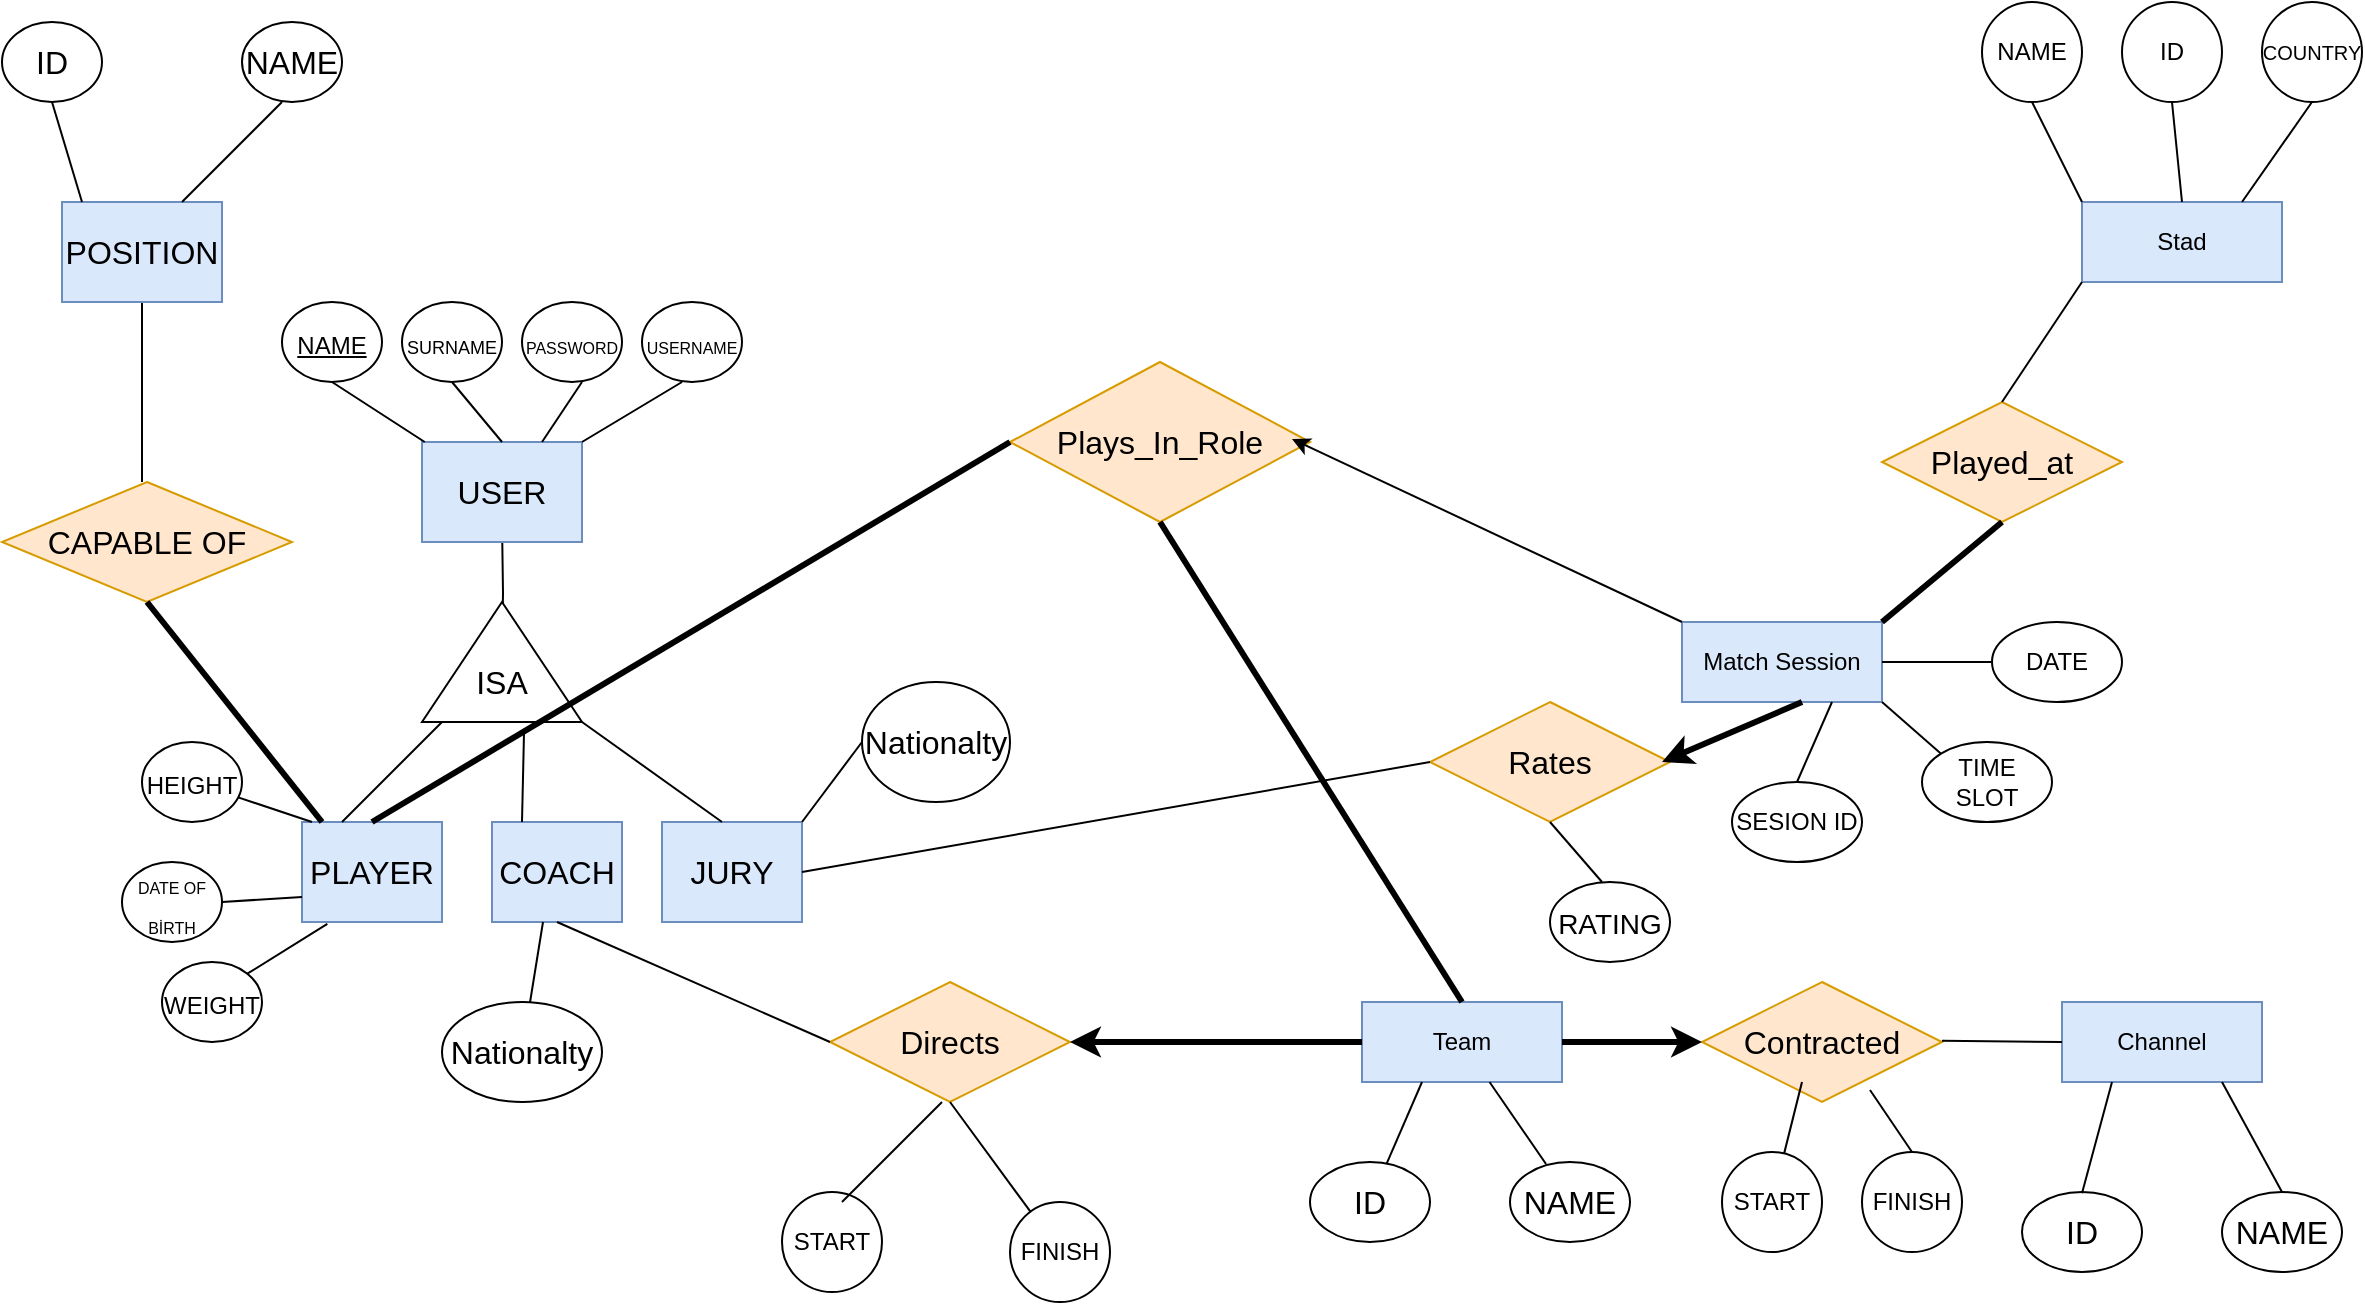 <mxfile version="24.0.1" type="device">
  <diagram name="Sayfa -1" id="aFBcYi7ffaIjRGCEZJne">
    <mxGraphModel dx="1635" dy="1604" grid="1" gridSize="10" guides="1" tooltips="1" connect="1" arrows="1" fold="1" page="1" pageScale="1" pageWidth="827" pageHeight="1169" math="0" shadow="0">
      <root>
        <mxCell id="0" />
        <mxCell id="1" parent="0" />
        <mxCell id="dniS0FwloYxt1OgGTCyH-2" value="&lt;span style=&quot;font-size: 12px;&quot;&gt;&lt;u&gt;NAME&lt;/u&gt;&lt;/span&gt;" style="ellipse;whiteSpace=wrap;html=1;fontSize=16;direction=east;" parent="1" vertex="1">
          <mxGeometry x="-260" y="100" width="50" height="40" as="geometry" />
        </mxCell>
        <mxCell id="dniS0FwloYxt1OgGTCyH-25" value="" style="edgeStyle=orthogonalEdgeStyle;rounded=0;orthogonalLoop=1;jettySize=auto;html=1;fontSize=16;" parent="1" target="dniS0FwloYxt1OgGTCyH-16" edge="1">
          <mxGeometry relative="1" as="geometry">
            <mxPoint x="-150" y="210" as="sourcePoint" />
          </mxGeometry>
        </mxCell>
        <mxCell id="dniS0FwloYxt1OgGTCyH-4" value="USER" style="rounded=0;whiteSpace=wrap;html=1;fontSize=16;direction=east;fillColor=#dae8fc;strokeColor=#6c8ebf;" parent="1" vertex="1">
          <mxGeometry x="-190" y="170" width="80" height="50" as="geometry" />
        </mxCell>
        <mxCell id="dniS0FwloYxt1OgGTCyH-5" value="&lt;font style=&quot;font-size: 9px;&quot;&gt;SURNAME&lt;/font&gt;" style="ellipse;whiteSpace=wrap;html=1;fontSize=16;direction=east;" parent="1" vertex="1">
          <mxGeometry x="-200" y="100" width="50" height="40" as="geometry" />
        </mxCell>
        <mxCell id="dniS0FwloYxt1OgGTCyH-6" value="&lt;font style=&quot;font-size: 8px;&quot;&gt;PASSWORD&lt;/font&gt;" style="ellipse;whiteSpace=wrap;html=1;fontSize=16;direction=east;" parent="1" vertex="1">
          <mxGeometry x="-140" y="100" width="50" height="40" as="geometry" />
        </mxCell>
        <mxCell id="dniS0FwloYxt1OgGTCyH-7" value="&lt;font style=&quot;font-size: 8px;&quot;&gt;USERNAME&lt;/font&gt;" style="ellipse;whiteSpace=wrap;html=1;fontSize=16;direction=east;" parent="1" vertex="1">
          <mxGeometry x="-80" y="100" width="50" height="40" as="geometry" />
        </mxCell>
        <mxCell id="dniS0FwloYxt1OgGTCyH-8" value="" style="verticalLabelPosition=bottom;verticalAlign=top;html=1;shape=mxgraph.basic.acute_triangle;dx=0.5;fontSize=16;direction=east;" parent="1" vertex="1">
          <mxGeometry x="-190" y="250" width="80" height="60" as="geometry" />
        </mxCell>
        <mxCell id="dniS0FwloYxt1OgGTCyH-9" value="PLAYER" style="rounded=0;whiteSpace=wrap;html=1;fontSize=16;direction=east;fillColor=#dae8fc;strokeColor=#6c8ebf;" parent="1" vertex="1">
          <mxGeometry x="-250" y="360" width="70" height="50" as="geometry" />
        </mxCell>
        <mxCell id="dniS0FwloYxt1OgGTCyH-10" value="COACH" style="rounded=0;whiteSpace=wrap;html=1;fontSize=16;direction=east;fillColor=#dae8fc;strokeColor=#6c8ebf;" parent="1" vertex="1">
          <mxGeometry x="-155" y="360" width="65" height="50" as="geometry" />
        </mxCell>
        <mxCell id="dniS0FwloYxt1OgGTCyH-11" value="JURY" style="rounded=0;whiteSpace=wrap;html=1;fontSize=16;direction=east;fillColor=#dae8fc;strokeColor=#6c8ebf;" parent="1" vertex="1">
          <mxGeometry x="-70" y="360" width="70" height="50" as="geometry" />
        </mxCell>
        <mxCell id="dniS0FwloYxt1OgGTCyH-12" value="&lt;font style=&quot;font-size: 8px;&quot;&gt;DATE OF BİRTH&lt;/font&gt;" style="ellipse;whiteSpace=wrap;html=1;fontSize=16;direction=east;" parent="1" vertex="1">
          <mxGeometry x="-340" y="380" width="50" height="40" as="geometry" />
        </mxCell>
        <mxCell id="dniS0FwloYxt1OgGTCyH-13" value="&lt;font style=&quot;font-size: 12px;&quot;&gt;HEIGHT&lt;/font&gt;" style="ellipse;whiteSpace=wrap;html=1;fontSize=16;direction=east;" parent="1" vertex="1">
          <mxGeometry x="-330" y="320" width="50" height="40" as="geometry" />
        </mxCell>
        <mxCell id="dniS0FwloYxt1OgGTCyH-14" value="&lt;font style=&quot;font-size: 12px;&quot;&gt;WEIGHT&lt;/font&gt;" style="ellipse;whiteSpace=wrap;html=1;fontSize=16;direction=east;" parent="1" vertex="1">
          <mxGeometry x="-320" y="430" width="50" height="40" as="geometry" />
        </mxCell>
        <mxCell id="dniS0FwloYxt1OgGTCyH-16" value="ISA" style="text;strokeColor=none;align=center;fillColor=none;html=1;verticalAlign=middle;whiteSpace=wrap;rounded=0;fontSize=16;direction=east;" parent="1" vertex="1">
          <mxGeometry x="-175" y="280" width="50" height="20" as="geometry" />
        </mxCell>
        <mxCell id="dniS0FwloYxt1OgGTCyH-27" value="" style="endArrow=none;html=1;rounded=0;exitX=1;exitY=0;exitDx=0;exitDy=0;fontSize=16;entryX=1;entryY=0;entryDx=0;entryDy=0;" parent="1" source="dniS0FwloYxt1OgGTCyH-4" edge="1">
          <mxGeometry width="50" height="50" relative="1" as="geometry">
            <mxPoint x="-110" y="190" as="sourcePoint" />
            <mxPoint x="-60" y="140" as="targetPoint" />
          </mxGeometry>
        </mxCell>
        <mxCell id="dniS0FwloYxt1OgGTCyH-28" value="" style="endArrow=none;html=1;rounded=0;exitX=0.75;exitY=0;exitDx=0;exitDy=0;fontSize=16;entryX=0.75;entryY=0;entryDx=0;entryDy=0;" parent="1" source="dniS0FwloYxt1OgGTCyH-4" edge="1">
          <mxGeometry width="50" height="50" relative="1" as="geometry">
            <mxPoint x="-160" y="170" as="sourcePoint" />
            <mxPoint x="-110" y="140" as="targetPoint" />
          </mxGeometry>
        </mxCell>
        <mxCell id="dniS0FwloYxt1OgGTCyH-29" value="" style="endArrow=none;html=1;rounded=0;exitX=0.5;exitY=0;exitDx=0;exitDy=0;entryX=0.5;entryY=1;entryDx=0;entryDy=0;fontSize=16;" parent="1" source="dniS0FwloYxt1OgGTCyH-4" target="dniS0FwloYxt1OgGTCyH-5" edge="1">
          <mxGeometry width="50" height="50" relative="1" as="geometry">
            <mxPoint x="-190" y="170" as="sourcePoint" />
            <mxPoint x="-140" y="140" as="targetPoint" />
          </mxGeometry>
        </mxCell>
        <mxCell id="dniS0FwloYxt1OgGTCyH-30" value="" style="endArrow=none;html=1;rounded=0;fontSize=16;entryX=0.5;entryY=1;entryDx=0;entryDy=0;" parent="1" source="dniS0FwloYxt1OgGTCyH-4" target="dniS0FwloYxt1OgGTCyH-2" edge="1">
          <mxGeometry width="50" height="50" relative="1" as="geometry">
            <mxPoint x="-270" y="190" as="sourcePoint" />
            <mxPoint x="-220" y="140" as="targetPoint" />
          </mxGeometry>
        </mxCell>
        <mxCell id="dniS0FwloYxt1OgGTCyH-31" value="Directs" style="shape=rhombus;perimeter=rhombusPerimeter;whiteSpace=wrap;html=1;align=center;fontSize=16;direction=east;fillColor=#ffe6cc;strokeColor=#d79b00;" parent="1" vertex="1">
          <mxGeometry x="14" y="440" width="120" height="60" as="geometry" />
        </mxCell>
        <mxCell id="dniS0FwloYxt1OgGTCyH-32" value="" style="endArrow=none;html=1;rounded=0;entryX=0;entryY=0.5;entryDx=0;entryDy=0;exitX=0.5;exitY=1;exitDx=0;exitDy=0;fontSize=16;" parent="1" source="dniS0FwloYxt1OgGTCyH-10" target="dniS0FwloYxt1OgGTCyH-31" edge="1">
          <mxGeometry relative="1" as="geometry">
            <mxPoint x="-115" y="410" as="sourcePoint" />
            <mxPoint x="45" y="410" as="targetPoint" />
          </mxGeometry>
        </mxCell>
        <mxCell id="dniS0FwloYxt1OgGTCyH-33" value="Nationalty" style="ellipse;whiteSpace=wrap;html=1;align=center;fontSize=16;direction=east;" parent="1" vertex="1">
          <mxGeometry x="30" y="290" width="74" height="60" as="geometry" />
        </mxCell>
        <mxCell id="dniS0FwloYxt1OgGTCyH-34" value="Nationalty" style="ellipse;whiteSpace=wrap;html=1;align=center;fontSize=16;direction=east;" parent="1" vertex="1">
          <mxGeometry x="-180" y="450" width="80" height="50" as="geometry" />
        </mxCell>
        <mxCell id="dniS0FwloYxt1OgGTCyH-35" value="" style="endArrow=none;html=1;rounded=0;fontSize=16;" parent="1" target="dniS0FwloYxt1OgGTCyH-13" edge="1">
          <mxGeometry width="50" height="50" relative="1" as="geometry">
            <mxPoint x="-245" y="360" as="sourcePoint" />
            <mxPoint x="-290" y="330" as="targetPoint" />
          </mxGeometry>
        </mxCell>
        <mxCell id="dniS0FwloYxt1OgGTCyH-36" value="" style="endArrow=none;html=1;rounded=0;exitX=0;exitY=0.75;exitDx=0;exitDy=0;fontSize=16;entryX=0;entryY=0.75;entryDx=0;entryDy=0;" parent="1" source="dniS0FwloYxt1OgGTCyH-9" edge="1">
          <mxGeometry width="50" height="50" relative="1" as="geometry">
            <mxPoint x="-250" y="410" as="sourcePoint" />
            <mxPoint x="-290" y="400" as="targetPoint" />
          </mxGeometry>
        </mxCell>
        <mxCell id="dniS0FwloYxt1OgGTCyH-37" value="" style="endArrow=none;html=1;rounded=0;exitX=0.181;exitY=1.019;exitDx=0;exitDy=0;entryX=1;entryY=0;entryDx=0;entryDy=0;fontSize=16;exitPerimeter=0;" parent="1" source="dniS0FwloYxt1OgGTCyH-9" target="dniS0FwloYxt1OgGTCyH-14" edge="1">
          <mxGeometry width="50" height="50" relative="1" as="geometry">
            <mxPoint x="-240" y="420" as="sourcePoint" />
            <mxPoint x="-280" y="410" as="targetPoint" />
          </mxGeometry>
        </mxCell>
        <mxCell id="dniS0FwloYxt1OgGTCyH-38" value="" style="endArrow=none;html=1;rounded=0;fontSize=16;" parent="1" target="dniS0FwloYxt1OgGTCyH-34" edge="1">
          <mxGeometry width="50" height="50" relative="1" as="geometry">
            <mxPoint x="-129.5" y="410" as="sourcePoint" />
            <mxPoint x="-170.5" y="435" as="targetPoint" />
          </mxGeometry>
        </mxCell>
        <mxCell id="dniS0FwloYxt1OgGTCyH-39" value="" style="endArrow=none;html=1;rounded=0;exitX=1;exitY=0;exitDx=0;exitDy=0;entryX=0;entryY=0.5;entryDx=0;entryDy=0;fontSize=16;" parent="1" source="dniS0FwloYxt1OgGTCyH-11" target="dniS0FwloYxt1OgGTCyH-33" edge="1">
          <mxGeometry width="50" height="50" relative="1" as="geometry">
            <mxPoint x="-119.5" y="420" as="sourcePoint" />
            <mxPoint x="-120" y="460" as="targetPoint" />
            <Array as="points" />
          </mxGeometry>
        </mxCell>
        <mxCell id="dniS0FwloYxt1OgGTCyH-40" value="Team" style="rounded=0;arcSize=10;whiteSpace=wrap;html=1;align=center;fillColor=#dae8fc;strokeColor=#6c8ebf;" parent="1" vertex="1">
          <mxGeometry x="280" y="450" width="100" height="40" as="geometry" />
        </mxCell>
        <mxCell id="dniS0FwloYxt1OgGTCyH-42" value="Channel" style="rounded=0;arcSize=10;whiteSpace=wrap;html=1;align=center;fillColor=#dae8fc;strokeColor=#6c8ebf;" parent="1" vertex="1">
          <mxGeometry x="630" y="450" width="100" height="40" as="geometry" />
        </mxCell>
        <mxCell id="dniS0FwloYxt1OgGTCyH-43" value="Contracted" style="shape=rhombus;perimeter=rhombusPerimeter;whiteSpace=wrap;html=1;align=center;fontSize=16;direction=east;fillColor=#ffe6cc;strokeColor=#d79b00;" parent="1" vertex="1">
          <mxGeometry x="450" y="440" width="120" height="60" as="geometry" />
        </mxCell>
        <mxCell id="dniS0FwloYxt1OgGTCyH-46" value="" style="endArrow=none;html=1;rounded=0;" parent="1" edge="1">
          <mxGeometry relative="1" as="geometry">
            <mxPoint x="570" y="469.33" as="sourcePoint" />
            <mxPoint x="630" y="470" as="targetPoint" />
          </mxGeometry>
        </mxCell>
        <mxCell id="dniS0FwloYxt1OgGTCyH-48" value="NAME" style="ellipse;whiteSpace=wrap;html=1;align=center;fontSize=16;direction=east;" parent="1" vertex="1">
          <mxGeometry x="710" y="545" width="60" height="40" as="geometry" />
        </mxCell>
        <mxCell id="dniS0FwloYxt1OgGTCyH-49" value="ID" style="ellipse;whiteSpace=wrap;html=1;align=center;fontSize=16;direction=east;" parent="1" vertex="1">
          <mxGeometry x="610" y="545" width="60" height="40" as="geometry" />
        </mxCell>
        <mxCell id="dniS0FwloYxt1OgGTCyH-50" value="" style="endArrow=none;html=1;rounded=0;exitX=0.25;exitY=1;exitDx=0;exitDy=0;" parent="1" source="dniS0FwloYxt1OgGTCyH-42" edge="1">
          <mxGeometry relative="1" as="geometry">
            <mxPoint x="570" y="545" as="sourcePoint" />
            <mxPoint x="640" y="545.67" as="targetPoint" />
          </mxGeometry>
        </mxCell>
        <mxCell id="dniS0FwloYxt1OgGTCyH-51" value="" style="endArrow=none;html=1;rounded=0;exitX=0.25;exitY=1;exitDx=0;exitDy=0;entryX=0.5;entryY=0;entryDx=0;entryDy=0;" parent="1" target="dniS0FwloYxt1OgGTCyH-48" edge="1">
          <mxGeometry relative="1" as="geometry">
            <mxPoint x="710" y="490" as="sourcePoint" />
            <mxPoint x="695" y="545.67" as="targetPoint" />
            <Array as="points" />
          </mxGeometry>
        </mxCell>
        <mxCell id="PAO-4vcXp6MIT2djt94g-1" value="" style="endArrow=none;html=1;rounded=0;" parent="1" edge="1">
          <mxGeometry width="50" height="50" relative="1" as="geometry">
            <mxPoint x="-230" y="360" as="sourcePoint" />
            <mxPoint x="-180" y="310" as="targetPoint" />
          </mxGeometry>
        </mxCell>
        <mxCell id="PAO-4vcXp6MIT2djt94g-2" value="" style="endArrow=none;html=1;rounded=0;entryX=0.638;entryY=1.06;entryDx=0;entryDy=0;entryPerimeter=0;" parent="1" target="dniS0FwloYxt1OgGTCyH-8" edge="1">
          <mxGeometry width="50" height="50" relative="1" as="geometry">
            <mxPoint x="-140" y="360" as="sourcePoint" />
            <mxPoint x="-90" y="310" as="targetPoint" />
          </mxGeometry>
        </mxCell>
        <mxCell id="PAO-4vcXp6MIT2djt94g-3" value="" style="endArrow=none;html=1;rounded=0;entryX=1;entryY=1;entryDx=0;entryDy=0;entryPerimeter=0;" parent="1" target="dniS0FwloYxt1OgGTCyH-8" edge="1">
          <mxGeometry width="50" height="50" relative="1" as="geometry">
            <mxPoint x="-40" y="360" as="sourcePoint" />
            <mxPoint x="10" y="310" as="targetPoint" />
          </mxGeometry>
        </mxCell>
        <mxCell id="PAO-4vcXp6MIT2djt94g-4" value="CAPABLE OF" style="shape=rhombus;perimeter=rhombusPerimeter;whiteSpace=wrap;html=1;align=center;fontSize=16;direction=east;fillColor=#ffe6cc;strokeColor=#d79b00;" parent="1" vertex="1">
          <mxGeometry x="-400" y="190" width="145" height="60" as="geometry" />
        </mxCell>
        <mxCell id="PAO-4vcXp6MIT2djt94g-5" value="" style="endArrow=none;html=1;rounded=0;entryX=0.5;entryY=1;entryDx=0;entryDy=0;strokeWidth=3;" parent="1" target="PAO-4vcXp6MIT2djt94g-4" edge="1">
          <mxGeometry width="50" height="50" relative="1" as="geometry">
            <mxPoint x="-240" y="360" as="sourcePoint" />
            <mxPoint x="-190" y="310" as="targetPoint" />
          </mxGeometry>
        </mxCell>
        <mxCell id="PAO-4vcXp6MIT2djt94g-6" value="" style="endArrow=none;html=1;rounded=0;" parent="1" edge="1">
          <mxGeometry width="50" height="50" relative="1" as="geometry">
            <mxPoint x="-330" y="190" as="sourcePoint" />
            <mxPoint x="-330" y="100" as="targetPoint" />
          </mxGeometry>
        </mxCell>
        <mxCell id="PAO-4vcXp6MIT2djt94g-8" value="POSITION" style="rounded=0;whiteSpace=wrap;html=1;fontSize=16;direction=east;fillColor=#dae8fc;strokeColor=#6c8ebf;" parent="1" vertex="1">
          <mxGeometry x="-370" y="50" width="80" height="50" as="geometry" />
        </mxCell>
        <mxCell id="PAO-4vcXp6MIT2djt94g-9" value="ID" style="ellipse;whiteSpace=wrap;html=1;fontSize=16;direction=east;" parent="1" vertex="1">
          <mxGeometry x="-400" y="-40" width="50" height="40" as="geometry" />
        </mxCell>
        <mxCell id="PAO-4vcXp6MIT2djt94g-10" value="NAME" style="ellipse;whiteSpace=wrap;html=1;fontSize=16;direction=east;" parent="1" vertex="1">
          <mxGeometry x="-280" y="-40" width="50" height="40" as="geometry" />
        </mxCell>
        <mxCell id="PAO-4vcXp6MIT2djt94g-11" value="" style="endArrow=none;html=1;rounded=0;entryX=0.5;entryY=1;entryDx=0;entryDy=0;" parent="1" target="PAO-4vcXp6MIT2djt94g-9" edge="1">
          <mxGeometry width="50" height="50" relative="1" as="geometry">
            <mxPoint x="-360" y="50" as="sourcePoint" />
            <mxPoint x="-310" as="targetPoint" />
          </mxGeometry>
        </mxCell>
        <mxCell id="PAO-4vcXp6MIT2djt94g-12" value="" style="endArrow=none;html=1;rounded=0;" parent="1" edge="1">
          <mxGeometry width="50" height="50" relative="1" as="geometry">
            <mxPoint x="-310" y="50" as="sourcePoint" />
            <mxPoint x="-260" as="targetPoint" />
          </mxGeometry>
        </mxCell>
        <mxCell id="PAO-4vcXp6MIT2djt94g-13" value="START" style="ellipse;whiteSpace=wrap;html=1;aspect=fixed;" parent="1" vertex="1">
          <mxGeometry x="-10" y="545" width="50" height="50" as="geometry" />
        </mxCell>
        <mxCell id="PAO-4vcXp6MIT2djt94g-14" value="" style="endArrow=none;html=1;rounded=0;" parent="1" edge="1">
          <mxGeometry width="50" height="50" relative="1" as="geometry">
            <mxPoint x="20" y="550" as="sourcePoint" />
            <mxPoint x="70" y="500" as="targetPoint" />
          </mxGeometry>
        </mxCell>
        <mxCell id="PAO-4vcXp6MIT2djt94g-15" value="FINISH" style="ellipse;whiteSpace=wrap;html=1;aspect=fixed;" parent="1" vertex="1">
          <mxGeometry x="104" y="550" width="50" height="50" as="geometry" />
        </mxCell>
        <mxCell id="PAO-4vcXp6MIT2djt94g-16" value="" style="endArrow=none;html=1;rounded=0;entryX=0.5;entryY=1;entryDx=0;entryDy=0;" parent="1" source="PAO-4vcXp6MIT2djt94g-15" target="dniS0FwloYxt1OgGTCyH-31" edge="1">
          <mxGeometry width="50" height="50" relative="1" as="geometry">
            <mxPoint x="110" y="550" as="sourcePoint" />
            <mxPoint x="160" y="500" as="targetPoint" />
          </mxGeometry>
        </mxCell>
        <mxCell id="PAO-4vcXp6MIT2djt94g-17" value="NAME" style="ellipse;whiteSpace=wrap;html=1;align=center;fontSize=16;direction=east;" parent="1" vertex="1">
          <mxGeometry x="354" y="530" width="60" height="40" as="geometry" />
        </mxCell>
        <mxCell id="PAO-4vcXp6MIT2djt94g-18" value="ID" style="ellipse;whiteSpace=wrap;html=1;align=center;fontSize=16;direction=east;" parent="1" vertex="1">
          <mxGeometry x="254" y="530" width="60" height="40" as="geometry" />
        </mxCell>
        <mxCell id="PAO-4vcXp6MIT2djt94g-19" value="" style="endArrow=none;html=1;rounded=0;" parent="1" source="PAO-4vcXp6MIT2djt94g-18" edge="1">
          <mxGeometry width="50" height="50" relative="1" as="geometry">
            <mxPoint x="260" y="540" as="sourcePoint" />
            <mxPoint x="310" y="490" as="targetPoint" />
          </mxGeometry>
        </mxCell>
        <mxCell id="PAO-4vcXp6MIT2djt94g-20" value="" style="endArrow=none;html=1;rounded=0;exitX=0.3;exitY=0.025;exitDx=0;exitDy=0;exitPerimeter=0;" parent="1" source="PAO-4vcXp6MIT2djt94g-17" target="dniS0FwloYxt1OgGTCyH-40" edge="1">
          <mxGeometry width="50" height="50" relative="1" as="geometry">
            <mxPoint x="370" y="540" as="sourcePoint" />
            <mxPoint x="420" y="490" as="targetPoint" />
          </mxGeometry>
        </mxCell>
        <mxCell id="PAO-4vcXp6MIT2djt94g-21" value="START" style="ellipse;whiteSpace=wrap;html=1;aspect=fixed;" parent="1" vertex="1">
          <mxGeometry x="460" y="525" width="50" height="50" as="geometry" />
        </mxCell>
        <mxCell id="PAO-4vcXp6MIT2djt94g-22" value="FINISH" style="ellipse;whiteSpace=wrap;html=1;aspect=fixed;" parent="1" vertex="1">
          <mxGeometry x="530" y="525" width="50" height="50" as="geometry" />
        </mxCell>
        <mxCell id="PAO-4vcXp6MIT2djt94g-23" value="" style="endArrow=none;html=1;rounded=0;" parent="1" source="PAO-4vcXp6MIT2djt94g-21" edge="1">
          <mxGeometry width="50" height="50" relative="1" as="geometry">
            <mxPoint x="450" y="540" as="sourcePoint" />
            <mxPoint x="500" y="490" as="targetPoint" />
          </mxGeometry>
        </mxCell>
        <mxCell id="PAO-4vcXp6MIT2djt94g-24" value="" style="endArrow=none;html=1;rounded=0;entryX=0.7;entryY=0.9;entryDx=0;entryDy=0;entryPerimeter=0;exitX=0.5;exitY=0;exitDx=0;exitDy=0;" parent="1" source="PAO-4vcXp6MIT2djt94g-22" target="dniS0FwloYxt1OgGTCyH-43" edge="1">
          <mxGeometry width="50" height="50" relative="1" as="geometry">
            <mxPoint x="500" y="530" as="sourcePoint" />
            <mxPoint x="550" y="480" as="targetPoint" />
          </mxGeometry>
        </mxCell>
        <mxCell id="PAO-4vcXp6MIT2djt94g-25" value="Match Session" style="rounded=0;arcSize=10;whiteSpace=wrap;html=1;align=center;fillColor=#dae8fc;strokeColor=#6c8ebf;" parent="1" vertex="1">
          <mxGeometry x="440" y="260" width="100" height="40" as="geometry" />
        </mxCell>
        <mxCell id="PAO-4vcXp6MIT2djt94g-26" value="Stad" style="rounded=0;arcSize=10;whiteSpace=wrap;html=1;align=center;fillColor=#dae8fc;strokeColor=#6c8ebf;" parent="1" vertex="1">
          <mxGeometry x="640" y="50" width="100" height="40" as="geometry" />
        </mxCell>
        <mxCell id="PAO-4vcXp6MIT2djt94g-27" value="&lt;div&gt;Plays_In_Role&lt;/div&gt;" style="shape=rhombus;perimeter=rhombusPerimeter;whiteSpace=wrap;html=1;align=center;fontSize=16;direction=east;fillColor=#ffe6cc;strokeColor=#d79b00;" parent="1" vertex="1">
          <mxGeometry x="104" y="130" width="150" height="80" as="geometry" />
        </mxCell>
        <mxCell id="PAO-4vcXp6MIT2djt94g-28" value="Rates" style="shape=rhombus;perimeter=rhombusPerimeter;whiteSpace=wrap;html=1;align=center;fontSize=16;direction=east;fillColor=#ffe6cc;strokeColor=#d79b00;" parent="1" vertex="1">
          <mxGeometry x="314" y="300" width="120" height="60" as="geometry" />
        </mxCell>
        <mxCell id="PAO-4vcXp6MIT2djt94g-29" value="Played_at" style="shape=rhombus;perimeter=rhombusPerimeter;whiteSpace=wrap;html=1;align=center;fontSize=16;direction=east;fillColor=#ffe6cc;strokeColor=#d79b00;" parent="1" vertex="1">
          <mxGeometry x="540" y="150" width="120" height="60" as="geometry" />
        </mxCell>
        <mxCell id="PAO-4vcXp6MIT2djt94g-31" value="" style="endArrow=none;html=1;rounded=0;entryX=0.5;entryY=1;entryDx=0;entryDy=0;exitX=0.5;exitY=0;exitDx=0;exitDy=0;strokeWidth=3;" parent="1" source="dniS0FwloYxt1OgGTCyH-40" target="PAO-4vcXp6MIT2djt94g-27" edge="1">
          <mxGeometry width="50" height="50" relative="1" as="geometry">
            <mxPoint x="50" y="350" as="sourcePoint" />
            <mxPoint x="100" y="300" as="targetPoint" />
          </mxGeometry>
        </mxCell>
        <mxCell id="PAO-4vcXp6MIT2djt94g-32" value="" style="endArrow=none;html=1;rounded=0;exitX=0.5;exitY=0;exitDx=0;exitDy=0;entryX=0;entryY=0.5;entryDx=0;entryDy=0;strokeWidth=3;" parent="1" source="dniS0FwloYxt1OgGTCyH-9" edge="1" target="PAO-4vcXp6MIT2djt94g-27">
          <mxGeometry width="50" height="50" relative="1" as="geometry">
            <mxPoint x="60" y="220" as="sourcePoint" />
            <mxPoint x="100" y="170" as="targetPoint" />
          </mxGeometry>
        </mxCell>
        <mxCell id="PAO-4vcXp6MIT2djt94g-37" value="" style="endArrow=none;html=1;rounded=0;entryX=0;entryY=1;entryDx=0;entryDy=0;" parent="1" target="PAO-4vcXp6MIT2djt94g-26" edge="1">
          <mxGeometry width="50" height="50" relative="1" as="geometry">
            <mxPoint x="600" y="150" as="sourcePoint" />
            <mxPoint x="650" y="100" as="targetPoint" />
          </mxGeometry>
        </mxCell>
        <mxCell id="PAO-4vcXp6MIT2djt94g-39" value="" style="endArrow=classic;html=1;rounded=0;entryX=0.94;entryY=0.481;entryDx=0;entryDy=0;entryPerimeter=0;" parent="1" target="PAO-4vcXp6MIT2djt94g-27" edge="1">
          <mxGeometry width="50" height="50" relative="1" as="geometry">
            <mxPoint x="440" y="260" as="sourcePoint" />
            <mxPoint x="260" y="180" as="targetPoint" />
          </mxGeometry>
        </mxCell>
        <mxCell id="PAO-4vcXp6MIT2djt94g-40" value="" style="endArrow=none;html=1;rounded=0;entryX=0.5;entryY=1;entryDx=0;entryDy=0;strokeWidth=3;" parent="1" target="PAO-4vcXp6MIT2djt94g-29" edge="1">
          <mxGeometry width="50" height="50" relative="1" as="geometry">
            <mxPoint x="540" y="260" as="sourcePoint" />
            <mxPoint x="590" y="210" as="targetPoint" />
          </mxGeometry>
        </mxCell>
        <mxCell id="PAO-4vcXp6MIT2djt94g-42" value="" style="endArrow=none;html=1;rounded=0;entryX=0;entryY=0.5;entryDx=0;entryDy=0;exitX=1;exitY=0.5;exitDx=0;exitDy=0;" parent="1" target="PAO-4vcXp6MIT2djt94g-28" edge="1" source="dniS0FwloYxt1OgGTCyH-11">
          <mxGeometry width="50" height="50" relative="1" as="geometry">
            <mxPoint y="410" as="sourcePoint" />
            <mxPoint x="50" y="360" as="targetPoint" />
          </mxGeometry>
        </mxCell>
        <mxCell id="PAO-4vcXp6MIT2djt94g-43" value="" style="endArrow=classic;html=1;rounded=0;strokeWidth=3;" parent="1" edge="1">
          <mxGeometry width="50" height="50" relative="1" as="geometry">
            <mxPoint x="500" y="300" as="sourcePoint" />
            <mxPoint x="430" y="330" as="targetPoint" />
          </mxGeometry>
        </mxCell>
        <mxCell id="mGQX3B1GRj_PPUFxxRWg-1" value="NAME" style="ellipse;whiteSpace=wrap;html=1;aspect=fixed;" vertex="1" parent="1">
          <mxGeometry x="590" y="-50" width="50" height="50" as="geometry" />
        </mxCell>
        <mxCell id="mGQX3B1GRj_PPUFxxRWg-2" value="ID" style="ellipse;whiteSpace=wrap;html=1;aspect=fixed;" vertex="1" parent="1">
          <mxGeometry x="660" y="-50" width="50" height="50" as="geometry" />
        </mxCell>
        <mxCell id="mGQX3B1GRj_PPUFxxRWg-3" value="&lt;font style=&quot;font-size: 10px;&quot;&gt;COUNTRY&lt;/font&gt;" style="ellipse;whiteSpace=wrap;html=1;aspect=fixed;" vertex="1" parent="1">
          <mxGeometry x="730" y="-50" width="50" height="50" as="geometry" />
        </mxCell>
        <mxCell id="mGQX3B1GRj_PPUFxxRWg-4" value="" style="endArrow=none;html=1;rounded=0;exitX=0.5;exitY=0;exitDx=0;exitDy=0;entryX=0.5;entryY=1;entryDx=0;entryDy=0;" edge="1" parent="1" source="PAO-4vcXp6MIT2djt94g-26" target="mGQX3B1GRj_PPUFxxRWg-2">
          <mxGeometry width="50" height="50" relative="1" as="geometry">
            <mxPoint x="640" y="50" as="sourcePoint" />
            <mxPoint x="690" as="targetPoint" />
          </mxGeometry>
        </mxCell>
        <mxCell id="mGQX3B1GRj_PPUFxxRWg-5" value="" style="endArrow=none;html=1;rounded=0;exitX=0.5;exitY=0;exitDx=0;exitDy=0;entryX=0.5;entryY=1;entryDx=0;entryDy=0;" edge="1" parent="1" target="mGQX3B1GRj_PPUFxxRWg-3">
          <mxGeometry width="50" height="50" relative="1" as="geometry">
            <mxPoint x="720" y="50" as="sourcePoint" />
            <mxPoint x="720" as="targetPoint" />
          </mxGeometry>
        </mxCell>
        <mxCell id="mGQX3B1GRj_PPUFxxRWg-6" value="" style="endArrow=none;html=1;rounded=0;exitX=0.5;exitY=0;exitDx=0;exitDy=0;entryX=0.5;entryY=1;entryDx=0;entryDy=0;" edge="1" parent="1" target="mGQX3B1GRj_PPUFxxRWg-1">
          <mxGeometry width="50" height="50" relative="1" as="geometry">
            <mxPoint x="640" y="50" as="sourcePoint" />
            <mxPoint x="675" as="targetPoint" />
          </mxGeometry>
        </mxCell>
        <mxCell id="mGQX3B1GRj_PPUFxxRWg-7" value="" style="endArrow=none;html=1;rounded=0;entryX=0.5;entryY=1;entryDx=0;entryDy=0;" edge="1" parent="1" target="PAO-4vcXp6MIT2djt94g-28">
          <mxGeometry width="50" height="50" relative="1" as="geometry">
            <mxPoint x="400" y="390" as="sourcePoint" />
            <mxPoint x="370" y="360" as="targetPoint" />
          </mxGeometry>
        </mxCell>
        <mxCell id="mGQX3B1GRj_PPUFxxRWg-8" value="&lt;font style=&quot;font-size: 14px;&quot;&gt;RATING&lt;/font&gt;" style="ellipse;whiteSpace=wrap;html=1;align=center;fontSize=16;direction=east;" vertex="1" parent="1">
          <mxGeometry x="374" y="390" width="60" height="40" as="geometry" />
        </mxCell>
        <mxCell id="mGQX3B1GRj_PPUFxxRWg-9" value="" style="endArrow=classic;html=1;rounded=0;entryX=0;entryY=0.5;entryDx=0;entryDy=0;exitX=1;exitY=0.5;exitDx=0;exitDy=0;strokeWidth=3;" edge="1" parent="1" source="dniS0FwloYxt1OgGTCyH-40" target="dniS0FwloYxt1OgGTCyH-43">
          <mxGeometry width="50" height="50" relative="1" as="geometry">
            <mxPoint x="379" y="475" as="sourcePoint" />
            <mxPoint x="429" y="425" as="targetPoint" />
            <Array as="points" />
          </mxGeometry>
        </mxCell>
        <mxCell id="mGQX3B1GRj_PPUFxxRWg-10" value="" style="endArrow=classic;html=1;rounded=0;entryX=1;entryY=0.5;entryDx=0;entryDy=0;exitX=0;exitY=0.5;exitDx=0;exitDy=0;strokeWidth=3;" edge="1" parent="1" source="dniS0FwloYxt1OgGTCyH-40" target="dniS0FwloYxt1OgGTCyH-31">
          <mxGeometry width="50" height="50" relative="1" as="geometry">
            <mxPoint x="170" y="420" as="sourcePoint" />
            <mxPoint x="240" y="420" as="targetPoint" />
            <Array as="points" />
          </mxGeometry>
        </mxCell>
        <mxCell id="mGQX3B1GRj_PPUFxxRWg-11" value="SESION ID" style="ellipse;whiteSpace=wrap;html=1;" vertex="1" parent="1">
          <mxGeometry x="465" y="340" width="65" height="40" as="geometry" />
        </mxCell>
        <mxCell id="mGQX3B1GRj_PPUFxxRWg-12" value="TIME SLOT" style="ellipse;whiteSpace=wrap;html=1;" vertex="1" parent="1">
          <mxGeometry x="560" y="320" width="65" height="40" as="geometry" />
        </mxCell>
        <mxCell id="mGQX3B1GRj_PPUFxxRWg-13" value="DATE" style="ellipse;whiteSpace=wrap;html=1;" vertex="1" parent="1">
          <mxGeometry x="595" y="260" width="65" height="40" as="geometry" />
        </mxCell>
        <mxCell id="mGQX3B1GRj_PPUFxxRWg-14" value="" style="endArrow=none;html=1;rounded=0;exitX=0.5;exitY=0;exitDx=0;exitDy=0;" edge="1" parent="1" source="mGQX3B1GRj_PPUFxxRWg-11">
          <mxGeometry width="50" height="50" relative="1" as="geometry">
            <mxPoint x="465" y="350" as="sourcePoint" />
            <mxPoint x="515" y="300" as="targetPoint" />
          </mxGeometry>
        </mxCell>
        <mxCell id="mGQX3B1GRj_PPUFxxRWg-15" value="" style="endArrow=none;html=1;rounded=0;exitX=0;exitY=0;exitDx=0;exitDy=0;" edge="1" parent="1" source="mGQX3B1GRj_PPUFxxRWg-12">
          <mxGeometry width="50" height="50" relative="1" as="geometry">
            <mxPoint x="523" y="340" as="sourcePoint" />
            <mxPoint x="540" y="300" as="targetPoint" />
          </mxGeometry>
        </mxCell>
        <mxCell id="mGQX3B1GRj_PPUFxxRWg-16" value="" style="endArrow=none;html=1;rounded=0;exitX=1;exitY=0.5;exitDx=0;exitDy=0;" edge="1" parent="1" source="PAO-4vcXp6MIT2djt94g-25">
          <mxGeometry width="50" height="50" relative="1" as="geometry">
            <mxPoint x="578" y="320" as="sourcePoint" />
            <mxPoint x="595" y="280" as="targetPoint" />
          </mxGeometry>
        </mxCell>
      </root>
    </mxGraphModel>
  </diagram>
</mxfile>
